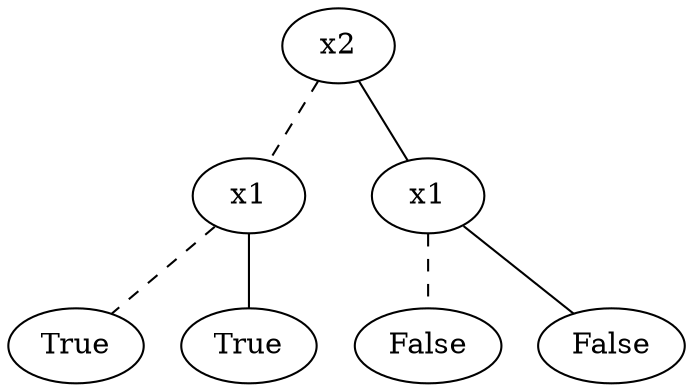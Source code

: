 graph { 
0 [ label = "x2" ];
1 [ label = "x1" ];
2 [ label = "True" ];
1--2 [style=dashed];
3 [ label = "True" ];
1--3;
0--1 [style=dashed];
4 [ label = "x1" ];
5 [ label = "False" ];
4--5 [style=dashed];
6 [ label = "False" ];
4--6;
0--4;
}